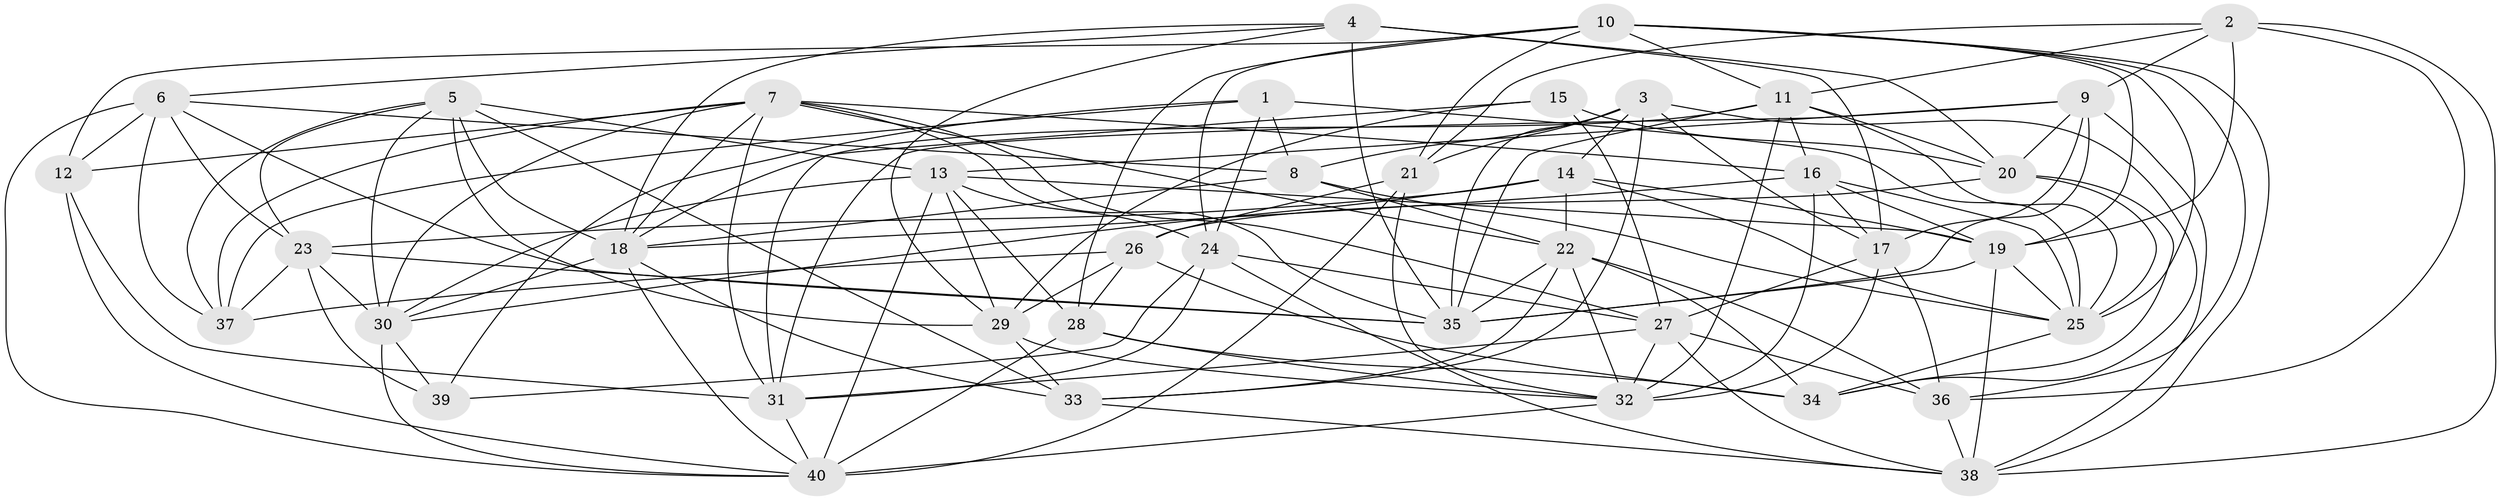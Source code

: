 // original degree distribution, {4: 1.0}
// Generated by graph-tools (version 1.1) at 2025/38/03/04/25 23:38:11]
// undirected, 40 vertices, 140 edges
graph export_dot {
  node [color=gray90,style=filled];
  1;
  2;
  3;
  4;
  5;
  6;
  7;
  8;
  9;
  10;
  11;
  12;
  13;
  14;
  15;
  16;
  17;
  18;
  19;
  20;
  21;
  22;
  23;
  24;
  25;
  26;
  27;
  28;
  29;
  30;
  31;
  32;
  33;
  34;
  35;
  36;
  37;
  38;
  39;
  40;
  1 -- 8 [weight=2.0];
  1 -- 24 [weight=1.0];
  1 -- 25 [weight=1.0];
  1 -- 37 [weight=1.0];
  1 -- 39 [weight=1.0];
  2 -- 9 [weight=2.0];
  2 -- 11 [weight=1.0];
  2 -- 19 [weight=1.0];
  2 -- 21 [weight=1.0];
  2 -- 36 [weight=1.0];
  2 -- 38 [weight=2.0];
  3 -- 8 [weight=1.0];
  3 -- 14 [weight=1.0];
  3 -- 17 [weight=1.0];
  3 -- 21 [weight=1.0];
  3 -- 33 [weight=2.0];
  3 -- 34 [weight=1.0];
  3 -- 35 [weight=1.0];
  4 -- 6 [weight=1.0];
  4 -- 17 [weight=1.0];
  4 -- 18 [weight=1.0];
  4 -- 20 [weight=2.0];
  4 -- 29 [weight=1.0];
  4 -- 35 [weight=2.0];
  5 -- 13 [weight=1.0];
  5 -- 18 [weight=1.0];
  5 -- 23 [weight=1.0];
  5 -- 29 [weight=1.0];
  5 -- 30 [weight=1.0];
  5 -- 33 [weight=2.0];
  5 -- 37 [weight=1.0];
  6 -- 8 [weight=1.0];
  6 -- 12 [weight=1.0];
  6 -- 23 [weight=2.0];
  6 -- 35 [weight=1.0];
  6 -- 37 [weight=1.0];
  6 -- 40 [weight=1.0];
  7 -- 12 [weight=1.0];
  7 -- 16 [weight=2.0];
  7 -- 18 [weight=1.0];
  7 -- 22 [weight=1.0];
  7 -- 27 [weight=1.0];
  7 -- 30 [weight=1.0];
  7 -- 31 [weight=1.0];
  7 -- 35 [weight=1.0];
  7 -- 37 [weight=1.0];
  8 -- 18 [weight=2.0];
  8 -- 22 [weight=1.0];
  8 -- 25 [weight=1.0];
  9 -- 13 [weight=1.0];
  9 -- 17 [weight=1.0];
  9 -- 20 [weight=1.0];
  9 -- 31 [weight=1.0];
  9 -- 35 [weight=1.0];
  9 -- 38 [weight=1.0];
  10 -- 11 [weight=1.0];
  10 -- 12 [weight=1.0];
  10 -- 19 [weight=1.0];
  10 -- 21 [weight=1.0];
  10 -- 24 [weight=1.0];
  10 -- 25 [weight=1.0];
  10 -- 28 [weight=2.0];
  10 -- 36 [weight=1.0];
  10 -- 38 [weight=1.0];
  11 -- 16 [weight=1.0];
  11 -- 18 [weight=1.0];
  11 -- 20 [weight=1.0];
  11 -- 25 [weight=1.0];
  11 -- 32 [weight=1.0];
  11 -- 35 [weight=1.0];
  12 -- 31 [weight=2.0];
  12 -- 40 [weight=1.0];
  13 -- 19 [weight=1.0];
  13 -- 24 [weight=1.0];
  13 -- 28 [weight=1.0];
  13 -- 29 [weight=1.0];
  13 -- 30 [weight=1.0];
  13 -- 40 [weight=1.0];
  14 -- 19 [weight=1.0];
  14 -- 22 [weight=1.0];
  14 -- 23 [weight=1.0];
  14 -- 25 [weight=1.0];
  14 -- 30 [weight=1.0];
  15 -- 20 [weight=1.0];
  15 -- 27 [weight=1.0];
  15 -- 29 [weight=1.0];
  15 -- 31 [weight=1.0];
  16 -- 17 [weight=2.0];
  16 -- 18 [weight=1.0];
  16 -- 19 [weight=1.0];
  16 -- 25 [weight=1.0];
  16 -- 32 [weight=2.0];
  17 -- 27 [weight=1.0];
  17 -- 32 [weight=1.0];
  17 -- 36 [weight=1.0];
  18 -- 30 [weight=1.0];
  18 -- 33 [weight=1.0];
  18 -- 40 [weight=1.0];
  19 -- 25 [weight=1.0];
  19 -- 35 [weight=1.0];
  19 -- 38 [weight=1.0];
  20 -- 25 [weight=2.0];
  20 -- 26 [weight=2.0];
  20 -- 34 [weight=1.0];
  21 -- 26 [weight=1.0];
  21 -- 32 [weight=1.0];
  21 -- 40 [weight=1.0];
  22 -- 32 [weight=1.0];
  22 -- 33 [weight=1.0];
  22 -- 34 [weight=1.0];
  22 -- 35 [weight=1.0];
  22 -- 36 [weight=1.0];
  23 -- 30 [weight=1.0];
  23 -- 35 [weight=1.0];
  23 -- 37 [weight=1.0];
  23 -- 39 [weight=1.0];
  24 -- 27 [weight=1.0];
  24 -- 31 [weight=1.0];
  24 -- 38 [weight=2.0];
  24 -- 39 [weight=1.0];
  25 -- 34 [weight=1.0];
  26 -- 28 [weight=1.0];
  26 -- 29 [weight=2.0];
  26 -- 34 [weight=1.0];
  26 -- 37 [weight=1.0];
  27 -- 31 [weight=1.0];
  27 -- 32 [weight=1.0];
  27 -- 36 [weight=1.0];
  27 -- 38 [weight=1.0];
  28 -- 32 [weight=1.0];
  28 -- 34 [weight=1.0];
  28 -- 40 [weight=2.0];
  29 -- 32 [weight=1.0];
  29 -- 33 [weight=1.0];
  30 -- 39 [weight=1.0];
  30 -- 40 [weight=1.0];
  31 -- 40 [weight=1.0];
  32 -- 40 [weight=1.0];
  33 -- 38 [weight=1.0];
  36 -- 38 [weight=1.0];
}
